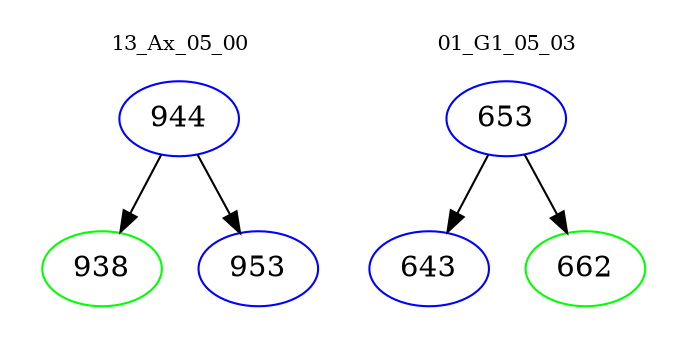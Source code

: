 digraph{
subgraph cluster_0 {
color = white
label = "13_Ax_05_00";
fontsize=10;
T0_944 [label="944", color="blue"]
T0_944 -> T0_938 [color="black"]
T0_938 [label="938", color="green"]
T0_944 -> T0_953 [color="black"]
T0_953 [label="953", color="blue"]
}
subgraph cluster_1 {
color = white
label = "01_G1_05_03";
fontsize=10;
T1_653 [label="653", color="blue"]
T1_653 -> T1_643 [color="black"]
T1_643 [label="643", color="blue"]
T1_653 -> T1_662 [color="black"]
T1_662 [label="662", color="green"]
}
}

